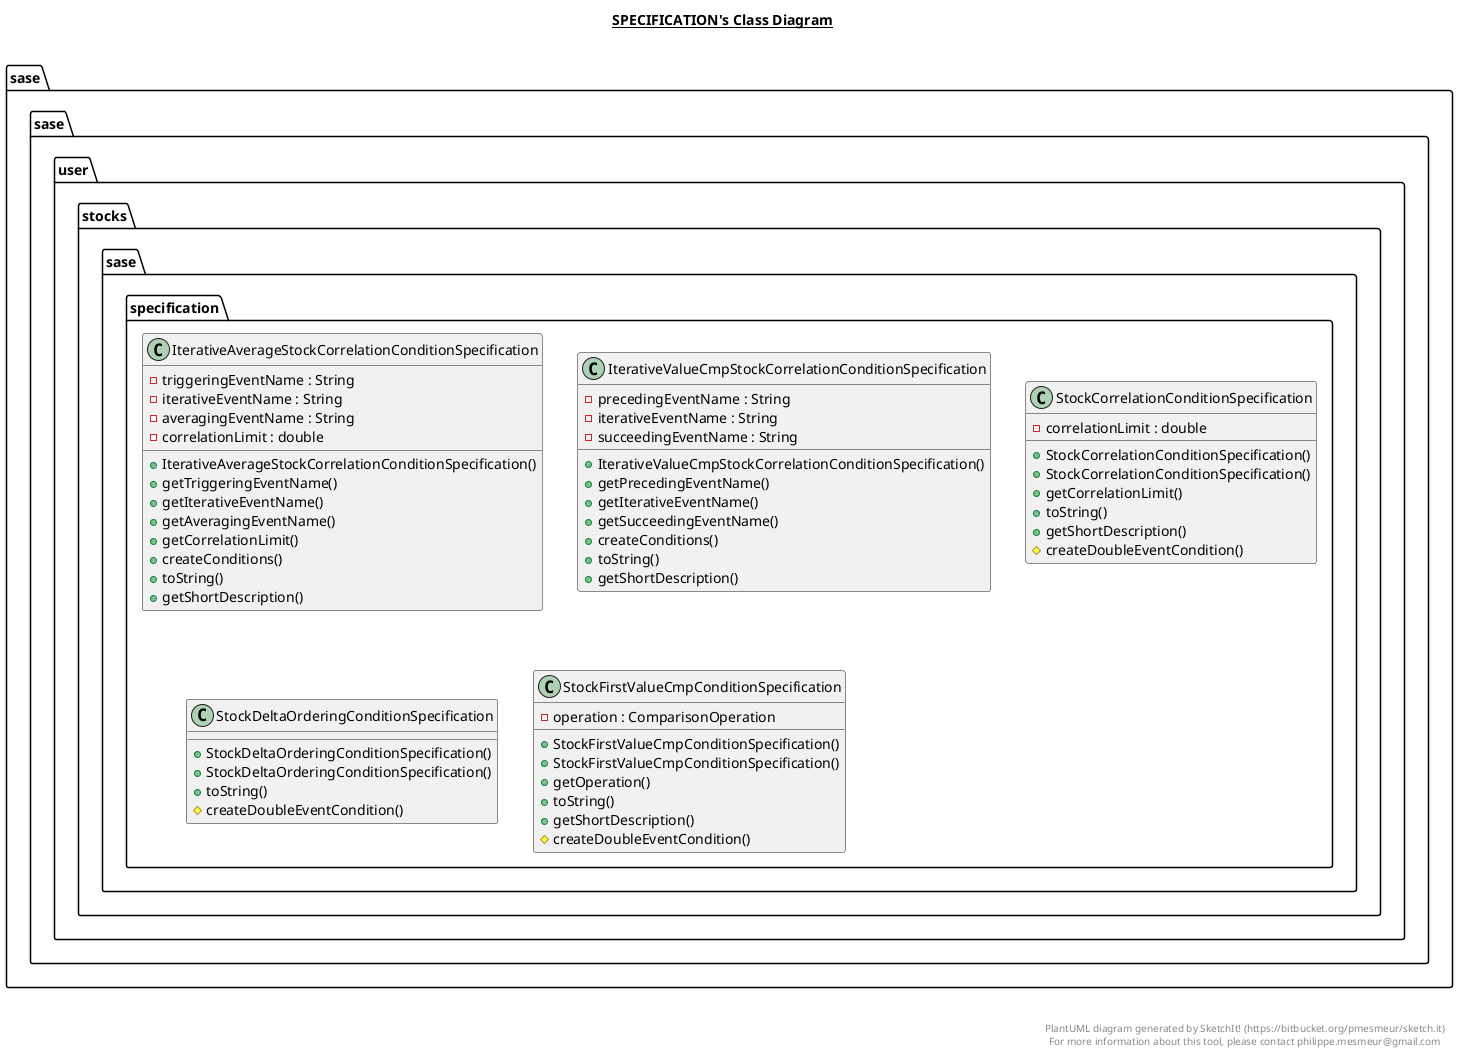 @startuml

title __SPECIFICATION's Class Diagram__\n

  package sase.sase.user.stocks {
    package sase.sase.user.stocks.sase.specification {
      class IterativeAverageStockCorrelationConditionSpecification {
          - triggeringEventName : String
          - iterativeEventName : String
          - averagingEventName : String
          - correlationLimit : double
          + IterativeAverageStockCorrelationConditionSpecification()
          + getTriggeringEventName()
          + getIterativeEventName()
          + getAveragingEventName()
          + getCorrelationLimit()
          + createConditions()
          + toString()
          + getShortDescription()
      }
    }
  }
  

  package sase.sase.user.stocks {
    package sase.sase.user.stocks.sase.specification {
      class IterativeValueCmpStockCorrelationConditionSpecification {
          - precedingEventName : String
          - iterativeEventName : String
          - succeedingEventName : String
          + IterativeValueCmpStockCorrelationConditionSpecification()
          + getPrecedingEventName()
          + getIterativeEventName()
          + getSucceedingEventName()
          + createConditions()
          + toString()
          + getShortDescription()
      }
    }
  }
  

  package sase.sase.user.stocks {
    package sase.sase.user.stocks.sase.specification {
      class StockCorrelationConditionSpecification {
          - correlationLimit : double
          + StockCorrelationConditionSpecification()
          + StockCorrelationConditionSpecification()
          + getCorrelationLimit()
          + toString()
          + getShortDescription()
          # createDoubleEventCondition()
      }
    }
  }
  

  package sase.sase.user.stocks {
    package sase.sase.user.stocks.sase.specification {
      class StockDeltaOrderingConditionSpecification {
          + StockDeltaOrderingConditionSpecification()
          + StockDeltaOrderingConditionSpecification()
          + toString()
          # createDoubleEventCondition()
      }
    }
  }
  

  package sase.sase.user.stocks {
    package sase.sase.user.stocks.sase.specification {
      class StockFirstValueCmpConditionSpecification {
          - operation : ComparisonOperation
          + StockFirstValueCmpConditionSpecification()
          + StockFirstValueCmpConditionSpecification()
          + getOperation()
          + toString()
          + getShortDescription()
          # createDoubleEventCondition()
      }
    }
  }
  



right footer


PlantUML diagram generated by SketchIt! (https://bitbucket.org/pmesmeur/sketch.it)
For more information about this tool, please contact philippe.mesmeur@gmail.com
endfooter

@enduml
